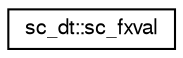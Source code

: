 digraph "Graphical Class Hierarchy"
{
  edge [fontname="FreeSans",fontsize="10",labelfontname="FreeSans",labelfontsize="10"];
  node [fontname="FreeSans",fontsize="10",shape=record];
  rankdir="LR";
  Node0 [label="sc_dt::sc_fxval",height=0.2,width=0.4,color="black", fillcolor="white", style="filled",URL="$a01580.html"];
}
